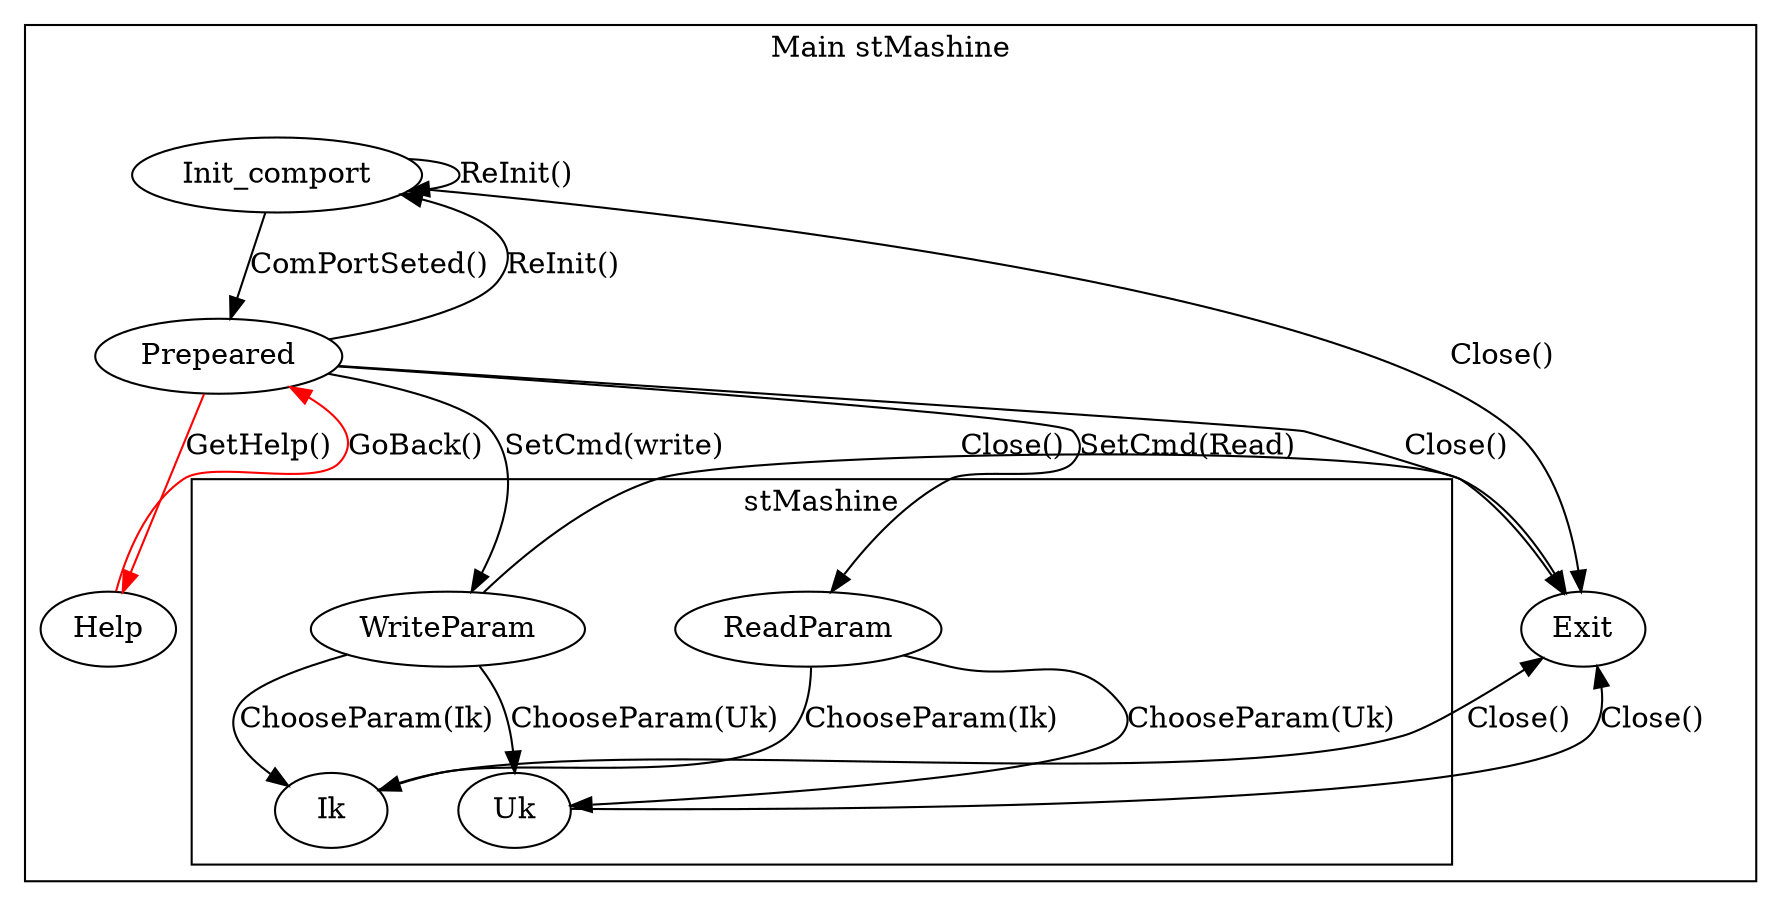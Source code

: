 digraph hierarchy{

	subgraph cluster_0 {
			label="Main stMashine";
			Init_comport;Help;Prepeared;Help;Exit
			
			subgraph cluster_1 {
				label="stMashine";
				WriteParam;Ik;Uk;ReadParam
				
				
				{ rank = same; WriteParam ReadParam}
				{ rank = same; Uk Ik}
			}
			
			
			// Frst block
			Init_comport -> Init_comport[label="ReInit()",weight="0.2"];
			Init_comport -> Prepeared[label="ComPortSeted()",weight="0.2"];
			
			Prepeared -> Help[label="GetHelp()",weight="0.4",color=red];		
			Prepeared -> Init_comport[label="ReInit()",weight="0.4"];	
			Prepeared -> WriteParam[label="SetCmd(write)",weight="0.4"];	
			Prepeared -> ReadParam[label="SetCmd(Read)",weight="0.4"];
			
			Help -> Prepeared[label="GoBack()",weight="0.4",color=red];
			
			// Second block
			{WriteParam ReadParam}-> Ik[label="ChooseParam(Ik)",weight="0.2"];	
			{WriteParam ReadParam}-> Uk[label="ChooseParam(Uk)",weight="0.2"];
			
			{Ik Uk Init_comport Prepeared WriteParam} -> Exit[label="Close()",weight="0.2"];

		}

}
